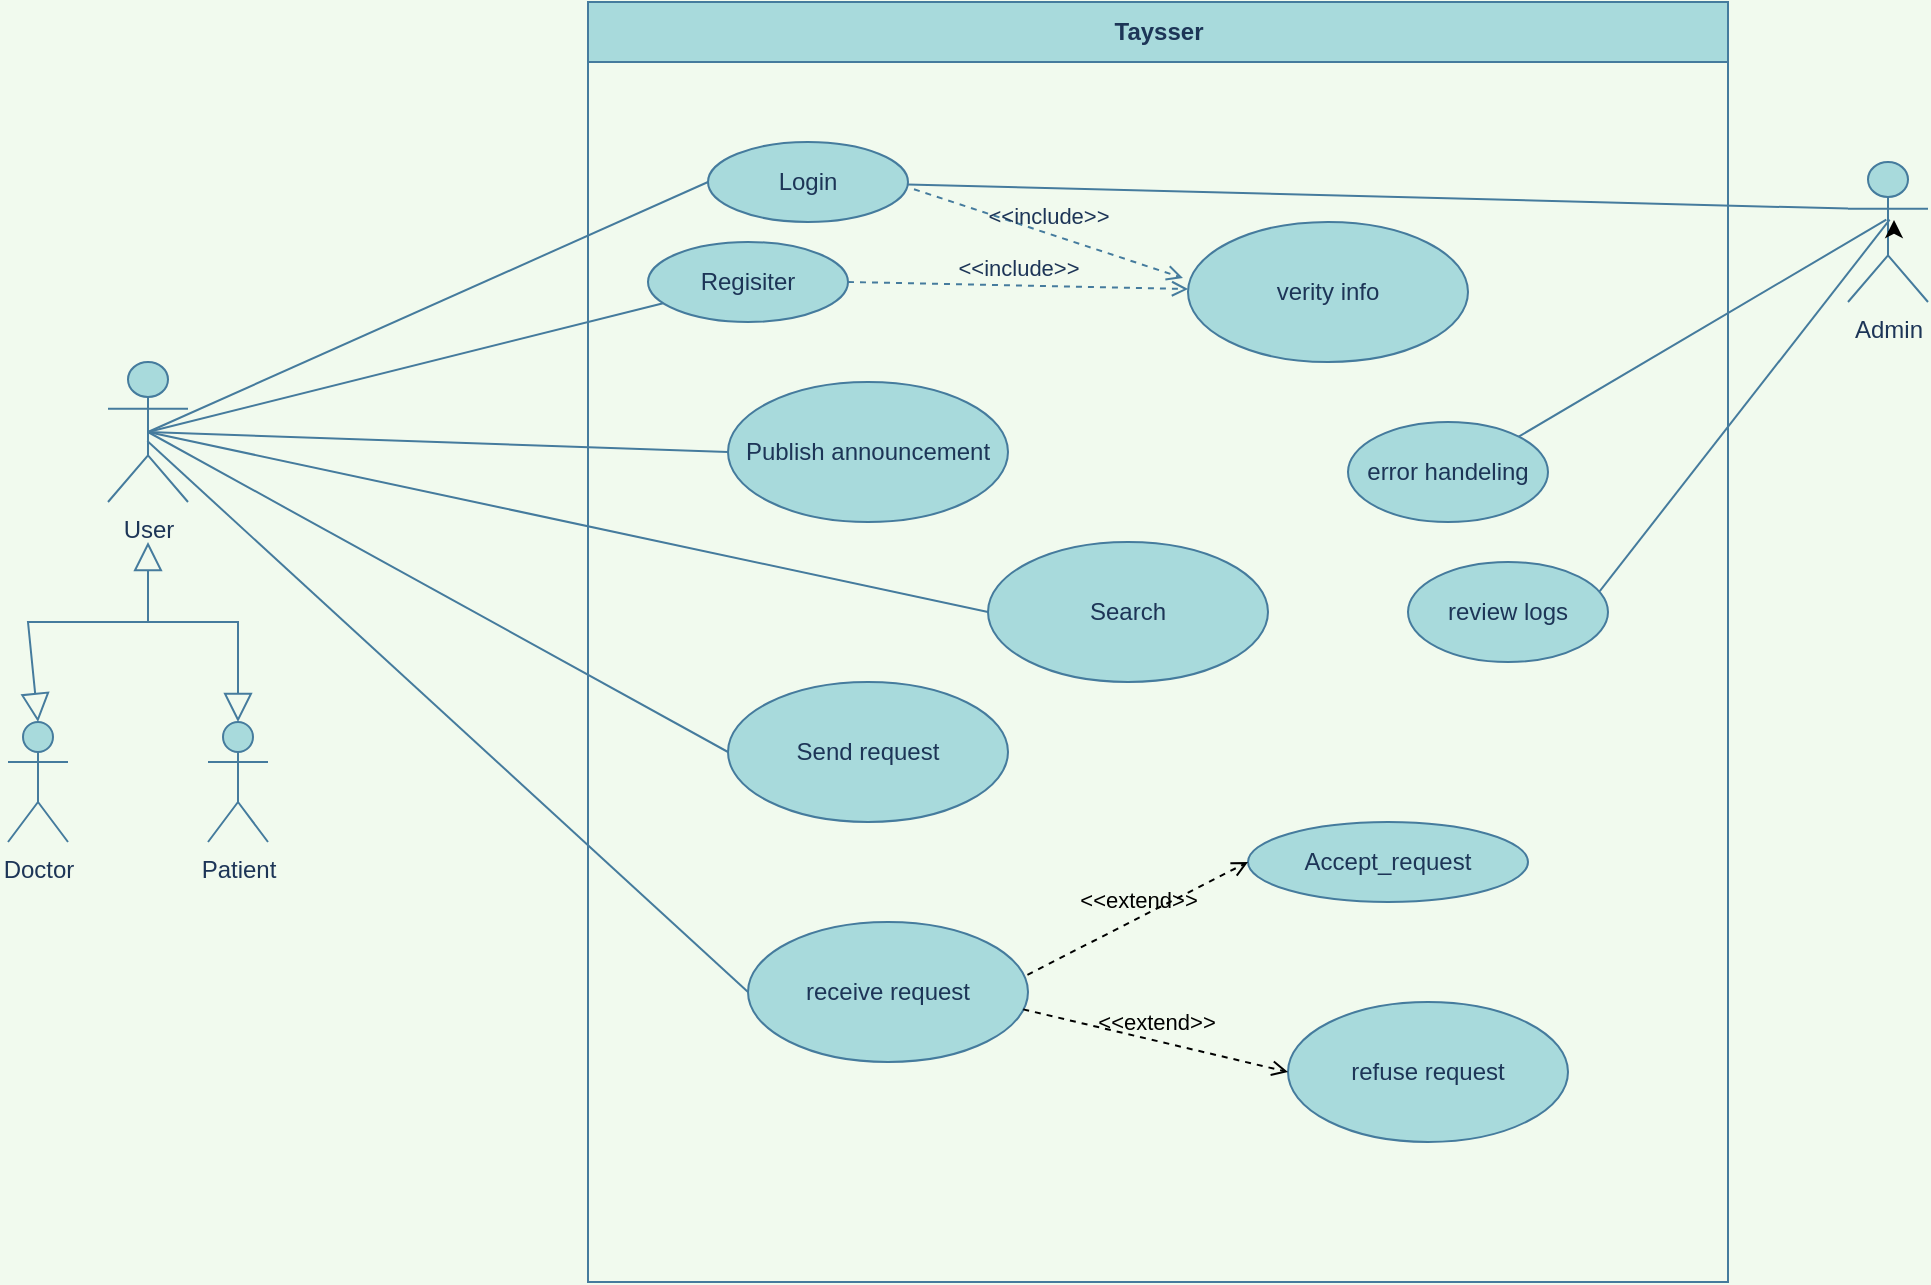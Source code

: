<mxfile version="18.0.4" type="device"><diagram id="qardpX3xalQiSSt6fOCi" name="Page-1"><mxGraphModel dx="1422" dy="878" grid="1" gridSize="10" guides="1" tooltips="1" connect="1" arrows="1" fold="1" page="1" pageScale="1" pageWidth="3300" pageHeight="4681" background="#F1FAEE" math="0" shadow="0"><root><mxCell id="0"/><mxCell id="1" parent="0"/><mxCell id="Wfl1QuXrTU0DvNLlHVn4-1" value="Taysser" style="swimlane;fontStyle=1;align=center;horizontal=1;startSize=30;collapsible=0;html=1;fillColor=#A8DADC;strokeColor=#457B9D;fontColor=#1D3557;" parent="1" vertex="1"><mxGeometry x="360" y="60" width="570" height="640" as="geometry"/></mxCell><mxCell id="Wfl1QuXrTU0DvNLlHVn4-5" value="Login" style="ellipse;whiteSpace=wrap;html=1;fillColor=#A8DADC;strokeColor=#457B9D;fontColor=#1D3557;" parent="Wfl1QuXrTU0DvNLlHVn4-1" vertex="1"><mxGeometry x="60" y="70" width="100" height="40" as="geometry"/></mxCell><mxCell id="Wfl1QuXrTU0DvNLlHVn4-6" value="Publish announcement" style="ellipse;whiteSpace=wrap;html=1;fillColor=#A8DADC;strokeColor=#457B9D;fontColor=#1D3557;" parent="Wfl1QuXrTU0DvNLlHVn4-1" vertex="1"><mxGeometry x="70" y="190" width="140" height="70" as="geometry"/></mxCell><mxCell id="Wfl1QuXrTU0DvNLlHVn4-7" value="Search" style="ellipse;whiteSpace=wrap;html=1;fillColor=#A8DADC;strokeColor=#457B9D;fontColor=#1D3557;" parent="Wfl1QuXrTU0DvNLlHVn4-1" vertex="1"><mxGeometry x="200" y="270" width="140" height="70" as="geometry"/></mxCell><mxCell id="Wfl1QuXrTU0DvNLlHVn4-8" value="Send request" style="ellipse;whiteSpace=wrap;html=1;fillColor=#A8DADC;strokeColor=#457B9D;fontColor=#1D3557;" parent="Wfl1QuXrTU0DvNLlHVn4-1" vertex="1"><mxGeometry x="70" y="340" width="140" height="70" as="geometry"/></mxCell><mxCell id="Wfl1QuXrTU0DvNLlHVn4-9" value="refuse request" style="ellipse;whiteSpace=wrap;html=1;fillColor=#A8DADC;strokeColor=#457B9D;fontColor=#1D3557;" parent="Wfl1QuXrTU0DvNLlHVn4-1" vertex="1"><mxGeometry x="350" y="500" width="140" height="70" as="geometry"/></mxCell><mxCell id="Wfl1QuXrTU0DvNLlHVn4-10" value="Regisiter" style="ellipse;whiteSpace=wrap;html=1;fillColor=#A8DADC;strokeColor=#457B9D;fontColor=#1D3557;" parent="Wfl1QuXrTU0DvNLlHVn4-1" vertex="1"><mxGeometry x="30" y="120" width="100" height="40" as="geometry"/></mxCell><mxCell id="Wfl1QuXrTU0DvNLlHVn4-12" value="verity info" style="ellipse;whiteSpace=wrap;html=1;fillColor=#A8DADC;strokeColor=#457B9D;fontColor=#1D3557;" parent="Wfl1QuXrTU0DvNLlHVn4-1" vertex="1"><mxGeometry x="300" y="110" width="140" height="70" as="geometry"/></mxCell><mxCell id="Wfl1QuXrTU0DvNLlHVn4-17" value="Accept_request" style="ellipse;whiteSpace=wrap;html=1;fillColor=#A8DADC;strokeColor=#457B9D;fontColor=#1D3557;" parent="Wfl1QuXrTU0DvNLlHVn4-1" vertex="1"><mxGeometry x="330" y="410" width="140" height="40" as="geometry"/></mxCell><mxCell id="Wfl1QuXrTU0DvNLlHVn4-34" value="&amp;lt;&amp;lt;include&amp;gt;&amp;gt;" style="edgeStyle=none;html=1;endArrow=open;verticalAlign=bottom;dashed=1;labelBackgroundColor=none;rounded=0;exitX=1.03;exitY=0.59;exitDx=0;exitDy=0;exitPerimeter=0;entryX=-0.018;entryY=0.4;entryDx=0;entryDy=0;strokeColor=#457B9D;fontColor=#1D3557;entryPerimeter=0;" parent="Wfl1QuXrTU0DvNLlHVn4-1" source="Wfl1QuXrTU0DvNLlHVn4-5" target="Wfl1QuXrTU0DvNLlHVn4-12" edge="1"><mxGeometry width="160" relative="1" as="geometry"><mxPoint x="190" y="120" as="sourcePoint"/><mxPoint x="350" y="120" as="targetPoint"/></mxGeometry></mxCell><mxCell id="vx4-SlaXy3jWXxvG1l1z-6" value="receive request" style="ellipse;whiteSpace=wrap;html=1;fillColor=#A8DADC;strokeColor=#457B9D;fontColor=#1D3557;" parent="Wfl1QuXrTU0DvNLlHVn4-1" vertex="1"><mxGeometry x="80" y="460" width="140" height="70" as="geometry"/></mxCell><mxCell id="vx4-SlaXy3jWXxvG1l1z-7" value="&amp;lt;&amp;lt;extend&amp;gt;&amp;gt;" style="html=1;verticalAlign=bottom;labelBackgroundColor=none;endArrow=open;endFill=0;dashed=1;rounded=0;exitX=0.998;exitY=0.377;exitDx=0;exitDy=0;exitPerimeter=0;entryX=0;entryY=0.5;entryDx=0;entryDy=0;" parent="Wfl1QuXrTU0DvNLlHVn4-1" source="vx4-SlaXy3jWXxvG1l1z-6" target="Wfl1QuXrTU0DvNLlHVn4-17" edge="1"><mxGeometry width="160" relative="1" as="geometry"><mxPoint x="210" y="470" as="sourcePoint"/><mxPoint x="310" y="460" as="targetPoint"/></mxGeometry></mxCell><mxCell id="vx4-SlaXy3jWXxvG1l1z-8" value="&amp;lt;&amp;lt;extend&amp;gt;&amp;gt;" style="html=1;verticalAlign=bottom;labelBackgroundColor=none;endArrow=open;endFill=0;dashed=1;rounded=0;exitX=0.983;exitY=0.624;exitDx=0;exitDy=0;exitPerimeter=0;entryX=0;entryY=0.5;entryDx=0;entryDy=0;" parent="Wfl1QuXrTU0DvNLlHVn4-1" source="vx4-SlaXy3jWXxvG1l1z-6" target="Wfl1QuXrTU0DvNLlHVn4-9" edge="1"><mxGeometry width="160" relative="1" as="geometry"><mxPoint x="229.72" y="496.39" as="sourcePoint"/><mxPoint x="340.0" y="440" as="targetPoint"/></mxGeometry></mxCell><mxCell id="vx4-SlaXy3jWXxvG1l1z-3" value="&amp;lt;&amp;lt;include&amp;gt;&amp;gt;" style="edgeStyle=none;html=1;endArrow=open;verticalAlign=bottom;dashed=1;labelBackgroundColor=none;rounded=0;exitX=1;exitY=0.5;exitDx=0;exitDy=0;strokeColor=#457B9D;fontColor=#1D3557;" parent="Wfl1QuXrTU0DvNLlHVn4-1" source="Wfl1QuXrTU0DvNLlHVn4-10" target="Wfl1QuXrTU0DvNLlHVn4-12" edge="1"><mxGeometry width="160" relative="1" as="geometry"><mxPoint x="136" y="113" as="sourcePoint"/><mxPoint x="330.257" y="170.375" as="targetPoint"/></mxGeometry></mxCell><mxCell id="vx4-SlaXy3jWXxvG1l1z-12" value="error handeling" style="ellipse;whiteSpace=wrap;html=1;fillColor=#A8DADC;strokeColor=#457B9D;fontColor=#1D3557;" parent="Wfl1QuXrTU0DvNLlHVn4-1" vertex="1"><mxGeometry x="380" y="210" width="100" height="50" as="geometry"/></mxCell><mxCell id="vx4-SlaXy3jWXxvG1l1z-15" value="review logs" style="ellipse;whiteSpace=wrap;html=1;fillColor=#A8DADC;strokeColor=#457B9D;fontColor=#1D3557;" parent="Wfl1QuXrTU0DvNLlHVn4-1" vertex="1"><mxGeometry x="410" y="280" width="100" height="50" as="geometry"/></mxCell><mxCell id="Wfl1QuXrTU0DvNLlHVn4-19" value="User" style="shape=umlActor;html=1;verticalLabelPosition=bottom;verticalAlign=top;align=center;fillColor=#A8DADC;strokeColor=#457B9D;fontColor=#1D3557;" parent="1" vertex="1"><mxGeometry x="120" y="240" width="40" height="70" as="geometry"/></mxCell><mxCell id="Wfl1QuXrTU0DvNLlHVn4-22" value="" style="edgeStyle=none;html=1;endArrow=none;verticalAlign=bottom;rounded=0;exitX=0.5;exitY=0.5;exitDx=0;exitDy=0;exitPerimeter=0;entryX=0;entryY=0.5;entryDx=0;entryDy=0;labelBackgroundColor=#F1FAEE;strokeColor=#457B9D;fontColor=#1D3557;" parent="1" source="Wfl1QuXrTU0DvNLlHVn4-19" target="Wfl1QuXrTU0DvNLlHVn4-5" edge="1"><mxGeometry width="160" relative="1" as="geometry"><mxPoint x="260" y="170" as="sourcePoint"/><mxPoint x="420" y="170" as="targetPoint"/></mxGeometry></mxCell><mxCell id="Wfl1QuXrTU0DvNLlHVn4-23" value="" style="edgeStyle=none;html=1;endArrow=none;verticalAlign=bottom;rounded=0;exitX=0.5;exitY=0.5;exitDx=0;exitDy=0;exitPerimeter=0;entryX=0;entryY=0.5;entryDx=0;entryDy=0;labelBackgroundColor=#F1FAEE;strokeColor=#457B9D;fontColor=#1D3557;" parent="1" source="Wfl1QuXrTU0DvNLlHVn4-19" target="Wfl1QuXrTU0DvNLlHVn4-6" edge="1"><mxGeometry width="160" relative="1" as="geometry"><mxPoint x="180" y="320" as="sourcePoint"/><mxPoint x="340" y="320" as="targetPoint"/></mxGeometry></mxCell><mxCell id="Wfl1QuXrTU0DvNLlHVn4-24" value="" style="edgeStyle=none;html=1;endArrow=none;verticalAlign=bottom;rounded=0;exitX=0.5;exitY=0.5;exitDx=0;exitDy=0;exitPerimeter=0;entryX=0;entryY=0.5;entryDx=0;entryDy=0;labelBackgroundColor=#F1FAEE;strokeColor=#457B9D;fontColor=#1D3557;" parent="1" source="Wfl1QuXrTU0DvNLlHVn4-19" target="Wfl1QuXrTU0DvNLlHVn4-7" edge="1"><mxGeometry width="160" relative="1" as="geometry"><mxPoint x="240" y="370" as="sourcePoint"/><mxPoint x="400" y="370" as="targetPoint"/></mxGeometry></mxCell><mxCell id="Wfl1QuXrTU0DvNLlHVn4-25" value="" style="edgeStyle=none;html=1;endArrow=none;verticalAlign=bottom;rounded=0;exitX=0.5;exitY=0.5;exitDx=0;exitDy=0;exitPerimeter=0;entryX=0;entryY=0.5;entryDx=0;entryDy=0;labelBackgroundColor=#F1FAEE;strokeColor=#457B9D;fontColor=#1D3557;" parent="1" source="Wfl1QuXrTU0DvNLlHVn4-19" target="Wfl1QuXrTU0DvNLlHVn4-8" edge="1"><mxGeometry width="160" relative="1" as="geometry"><mxPoint x="280" y="400" as="sourcePoint"/><mxPoint x="440" y="400" as="targetPoint"/></mxGeometry></mxCell><mxCell id="Wfl1QuXrTU0DvNLlHVn4-37" value="Doctor" style="shape=umlActor;html=1;verticalLabelPosition=bottom;verticalAlign=top;align=center;fillColor=#A8DADC;strokeColor=#457B9D;fontColor=#1D3557;" parent="1" vertex="1"><mxGeometry x="70" y="420" width="30" height="60" as="geometry"/></mxCell><mxCell id="Wfl1QuXrTU0DvNLlHVn4-38" value="Patient" style="shape=umlActor;html=1;verticalLabelPosition=bottom;verticalAlign=top;align=center;fillColor=#A8DADC;strokeColor=#457B9D;fontColor=#1D3557;" parent="1" vertex="1"><mxGeometry x="170" y="420" width="30" height="60" as="geometry"/></mxCell><mxCell id="Wfl1QuXrTU0DvNLlHVn4-39" value="" style="edgeStyle=none;html=1;endArrow=block;endFill=0;endSize=12;verticalAlign=bottom;rounded=0;entryX=0.5;entryY=0;entryDx=0;entryDy=0;entryPerimeter=0;labelBackgroundColor=#F1FAEE;strokeColor=#457B9D;fontColor=#1D3557;" parent="1" target="Wfl1QuXrTU0DvNLlHVn4-38" edge="1"><mxGeometry width="160" relative="1" as="geometry"><mxPoint x="130" y="370" as="sourcePoint"/><mxPoint x="300" y="400" as="targetPoint"/><Array as="points"><mxPoint x="185" y="370"/></Array></mxGeometry></mxCell><mxCell id="Wfl1QuXrTU0DvNLlHVn4-40" value="" style="edgeStyle=none;html=1;endArrow=block;endFill=0;endSize=12;verticalAlign=bottom;rounded=0;entryX=0.5;entryY=0;entryDx=0;entryDy=0;entryPerimeter=0;labelBackgroundColor=#F1FAEE;strokeColor=#457B9D;fontColor=#1D3557;" parent="1" target="Wfl1QuXrTU0DvNLlHVn4-37" edge="1"><mxGeometry width="160" relative="1" as="geometry"><mxPoint x="130" y="370" as="sourcePoint"/><mxPoint x="220" y="360" as="targetPoint"/><Array as="points"><mxPoint x="80" y="370"/></Array></mxGeometry></mxCell><mxCell id="Wfl1QuXrTU0DvNLlHVn4-42" value="" style="edgeStyle=none;html=1;endArrow=block;endFill=0;endSize=12;verticalAlign=bottom;rounded=0;labelBackgroundColor=#F1FAEE;strokeColor=#457B9D;fontColor=#1D3557;" parent="1" edge="1"><mxGeometry width="160" relative="1" as="geometry"><mxPoint x="140" y="370" as="sourcePoint"/><mxPoint x="140" y="330" as="targetPoint"/></mxGeometry></mxCell><mxCell id="vx4-SlaXy3jWXxvG1l1z-2" value="" style="edgeStyle=none;html=1;endArrow=none;verticalAlign=bottom;rounded=0;exitX=0.5;exitY=0.5;exitDx=0;exitDy=0;exitPerimeter=0;labelBackgroundColor=#F1FAEE;strokeColor=#457B9D;fontColor=#1D3557;" parent="1" source="Wfl1QuXrTU0DvNLlHVn4-19" target="Wfl1QuXrTU0DvNLlHVn4-10" edge="1"><mxGeometry width="160" relative="1" as="geometry"><mxPoint x="150" y="285.0" as="sourcePoint"/><mxPoint x="370.0" y="145.0" as="targetPoint"/></mxGeometry></mxCell><mxCell id="vx4-SlaXy3jWXxvG1l1z-5" value="" style="edgeStyle=none;html=1;endArrow=none;verticalAlign=bottom;rounded=0;exitX=0.492;exitY=0.565;exitDx=0;exitDy=0;exitPerimeter=0;labelBackgroundColor=#F1FAEE;strokeColor=#457B9D;fontColor=#1D3557;entryX=0;entryY=0.5;entryDx=0;entryDy=0;" parent="1" source="Wfl1QuXrTU0DvNLlHVn4-19" target="vx4-SlaXy3jWXxvG1l1z-6" edge="1"><mxGeometry width="160" relative="1" as="geometry"><mxPoint x="150" y="285.0" as="sourcePoint"/><mxPoint x="480" y="540" as="targetPoint"/></mxGeometry></mxCell><mxCell id="vx4-SlaXy3jWXxvG1l1z-9" value="Admin" style="shape=umlActor;html=1;verticalLabelPosition=bottom;verticalAlign=top;align=center;fillColor=#A8DADC;strokeColor=#457B9D;fontColor=#1D3557;" parent="1" vertex="1"><mxGeometry x="990" y="140" width="40" height="70" as="geometry"/></mxCell><mxCell id="vx4-SlaXy3jWXxvG1l1z-11" value="" style="edgeStyle=none;html=1;endArrow=none;verticalAlign=bottom;rounded=0;entryX=0;entryY=0.333;entryDx=0;entryDy=0;labelBackgroundColor=#F1FAEE;strokeColor=#457B9D;fontColor=#1D3557;entryPerimeter=0;" parent="1" source="Wfl1QuXrTU0DvNLlHVn4-5" target="vx4-SlaXy3jWXxvG1l1z-9" edge="1"><mxGeometry width="160" relative="1" as="geometry"><mxPoint x="570" y="70.0" as="sourcePoint"/><mxPoint x="990" y="160" as="targetPoint"/></mxGeometry></mxCell><mxCell id="vx4-SlaXy3jWXxvG1l1z-14" value="" style="edgeStyle=none;html=1;endArrow=none;verticalAlign=bottom;rounded=0;entryX=0.479;entryY=0.412;entryDx=0;entryDy=0;labelBackgroundColor=#F1FAEE;strokeColor=#457B9D;fontColor=#1D3557;entryPerimeter=0;exitX=1;exitY=0;exitDx=0;exitDy=0;" parent="1" source="vx4-SlaXy3jWXxvG1l1z-12" target="vx4-SlaXy3jWXxvG1l1z-9" edge="1"><mxGeometry width="160" relative="1" as="geometry"><mxPoint x="529.898" y="161.279" as="sourcePoint"/><mxPoint x="1000" y="173.333" as="targetPoint"/></mxGeometry></mxCell><mxCell id="vx4-SlaXy3jWXxvG1l1z-16" value="" style="edgeStyle=none;html=1;endArrow=none;verticalAlign=bottom;rounded=0;entryX=0.521;entryY=0.412;entryDx=0;entryDy=0;labelBackgroundColor=#F1FAEE;strokeColor=#457B9D;fontColor=#1D3557;entryPerimeter=0;exitX=0.958;exitY=0.293;exitDx=0;exitDy=0;exitPerimeter=0;" parent="1" source="vx4-SlaXy3jWXxvG1l1z-15" target="vx4-SlaXy3jWXxvG1l1z-9" edge="1"><mxGeometry width="160" relative="1" as="geometry"><mxPoint x="849.995" y="358.482" as="sourcePoint"/><mxPoint x="1033.8" y="250.0" as="targetPoint"/></mxGeometry></mxCell><mxCell id="FX-5cJZTgtU8IFT5BWYt-3" style="edgeStyle=orthogonalEdgeStyle;rounded=0;orthogonalLoop=1;jettySize=auto;html=1;exitX=0.5;exitY=0.5;exitDx=0;exitDy=0;exitPerimeter=0;entryX=0.575;entryY=0.414;entryDx=0;entryDy=0;entryPerimeter=0;" edge="1" parent="1" source="vx4-SlaXy3jWXxvG1l1z-9" target="vx4-SlaXy3jWXxvG1l1z-9"><mxGeometry relative="1" as="geometry"/></mxCell></root></mxGraphModel></diagram></mxfile>